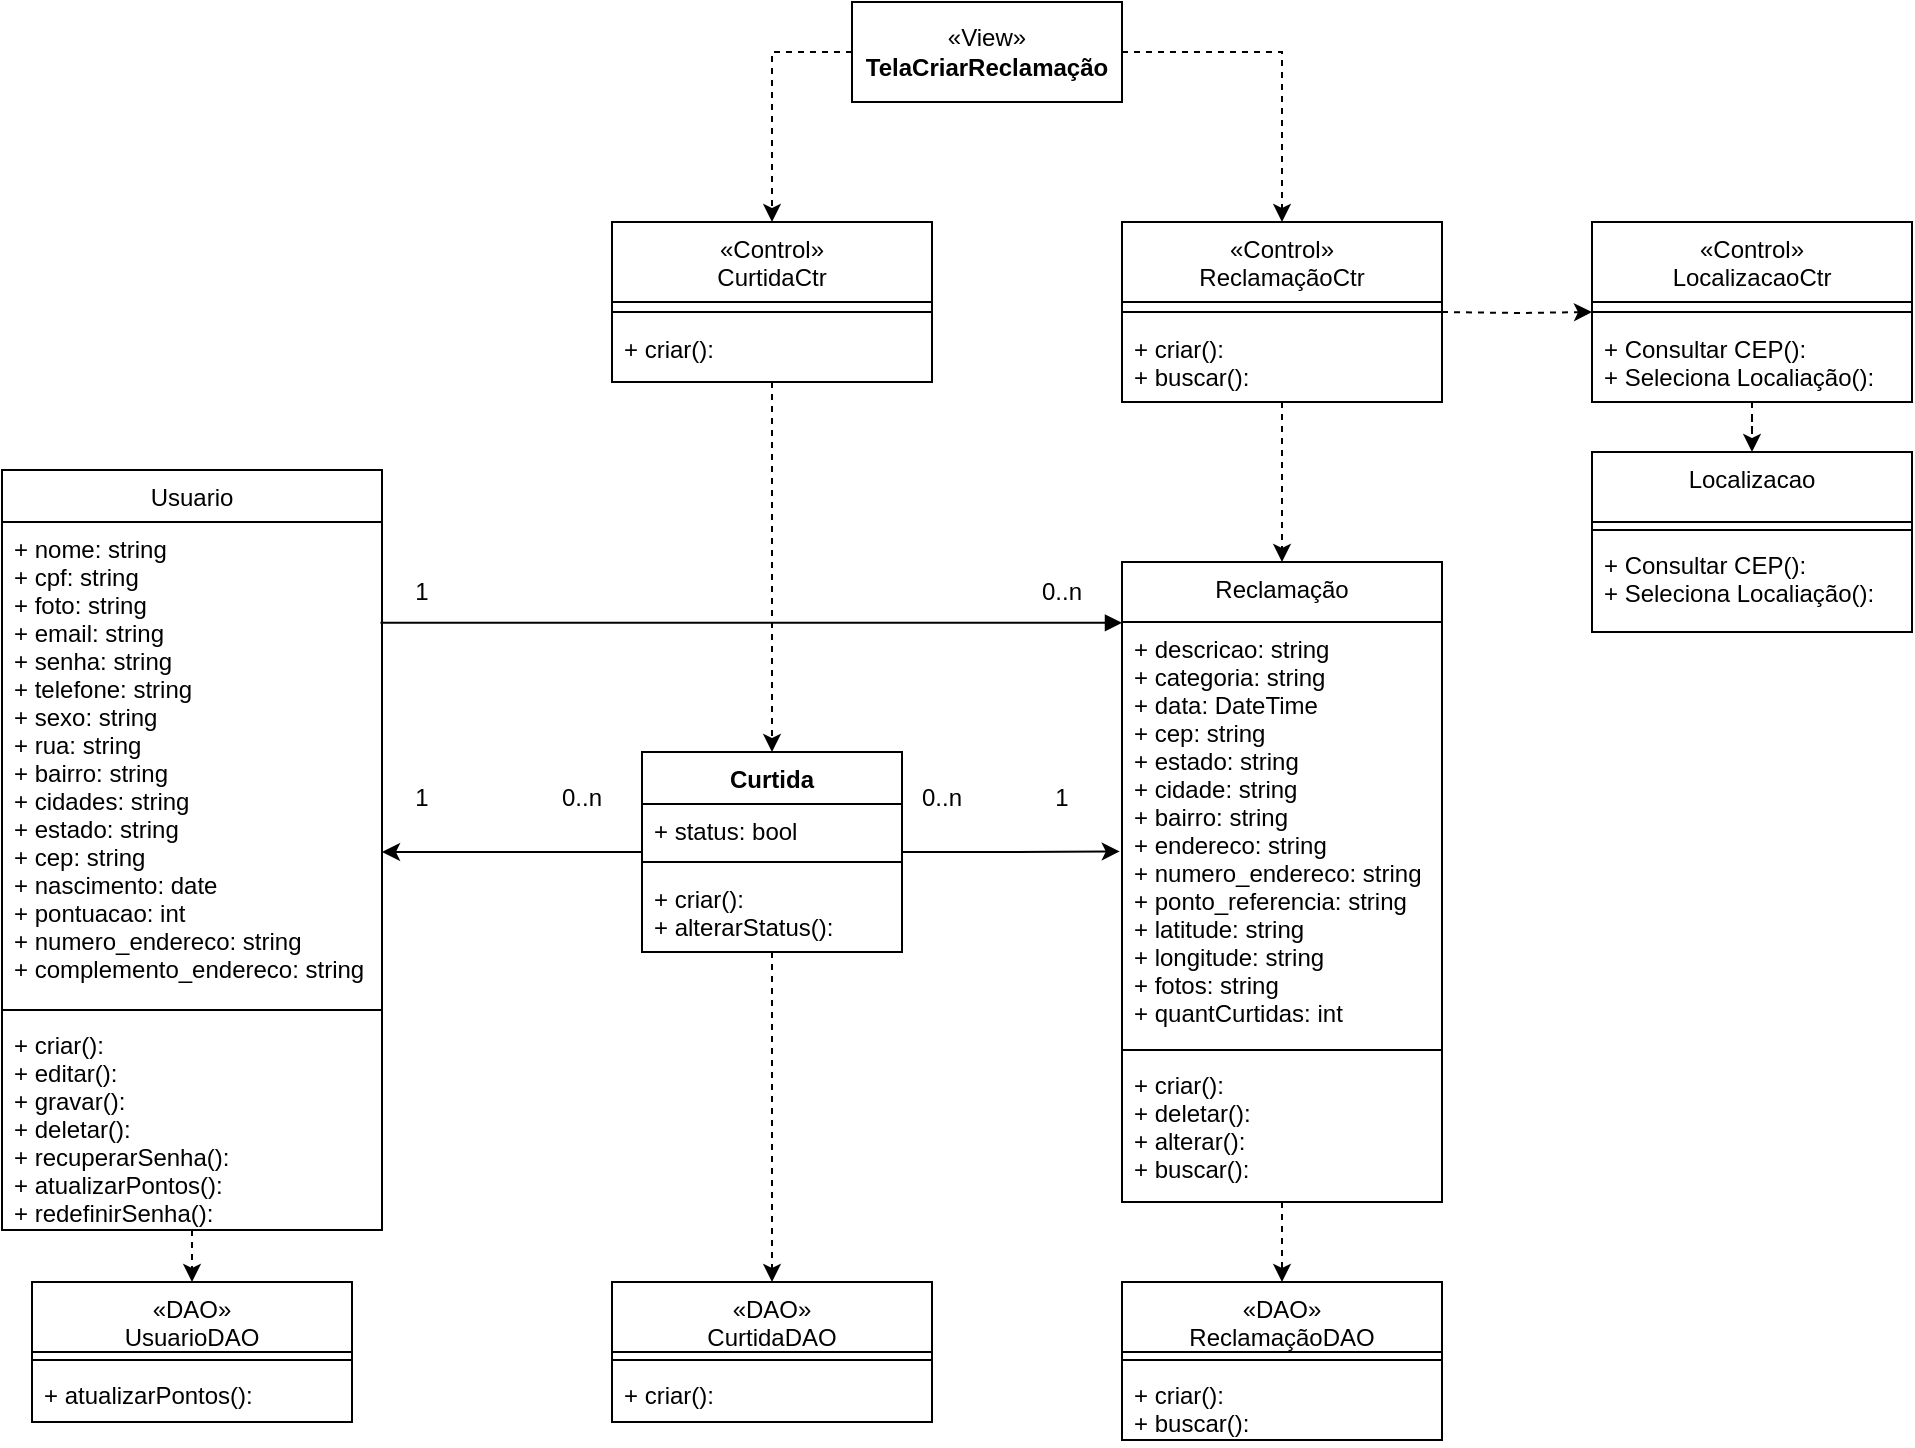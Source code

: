 <mxfile version="24.8.6">
  <diagram name="Página-1" id="EBU3mAtG2bRZfZd_lkEL">
    <mxGraphModel dx="1050" dy="522" grid="1" gridSize="10" guides="1" tooltips="1" connect="1" arrows="1" fold="1" page="1" pageScale="1" pageWidth="827" pageHeight="1169" math="0" shadow="0">
      <root>
        <mxCell id="0" />
        <mxCell id="1" parent="0" />
        <mxCell id="N0k2zek2Zn1cGOxXW6zy-1" value="Reclamação" style="swimlane;fontStyle=0;align=center;verticalAlign=top;childLayout=stackLayout;horizontal=1;startSize=30;horizontalStack=0;resizeParent=1;resizeLast=0;collapsible=1;marginBottom=0;rounded=0;shadow=0;strokeWidth=1;" parent="1" vertex="1">
          <mxGeometry x="575" y="320" width="160" height="320" as="geometry">
            <mxRectangle x="340" y="380" width="170" height="26" as="alternateBounds" />
          </mxGeometry>
        </mxCell>
        <mxCell id="N0k2zek2Zn1cGOxXW6zy-2" value="+ descricao: string&#xa;+ categoria: string&#xa;+ data: DateTime&#xa;+ cep: string&#xa;+ estado: string&#xa;+ cidade: string&#xa;+ bairro: string&#xa;+ endereco: string&#xa;+ numero_endereco: string&#xa;+ ponto_referencia: string&#xa;+ latitude: string&#xa;+ longitude: string&#xa;+ fotos: string&#xa;+ quantCurtidas: int" style="text;align=left;verticalAlign=top;spacingLeft=4;spacingRight=4;overflow=hidden;rotatable=0;points=[[0,0.5],[1,0.5]];portConstraint=eastwest;" parent="N0k2zek2Zn1cGOxXW6zy-1" vertex="1">
          <mxGeometry y="30" width="160" height="210" as="geometry" />
        </mxCell>
        <mxCell id="N0k2zek2Zn1cGOxXW6zy-3" value="" style="line;html=1;strokeWidth=1;align=left;verticalAlign=middle;spacingTop=-1;spacingLeft=3;spacingRight=3;rotatable=0;labelPosition=right;points=[];portConstraint=eastwest;" parent="N0k2zek2Zn1cGOxXW6zy-1" vertex="1">
          <mxGeometry y="240" width="160" height="8" as="geometry" />
        </mxCell>
        <mxCell id="N0k2zek2Zn1cGOxXW6zy-4" value="+ criar(): &#xa;+ deletar(): &#xa;+ alterar():&#xa;+ buscar():&#xa; " style="text;align=left;verticalAlign=top;spacingLeft=4;spacingRight=4;overflow=hidden;rotatable=0;points=[[0,0.5],[1,0.5]];portConstraint=eastwest;" parent="N0k2zek2Zn1cGOxXW6zy-1" vertex="1">
          <mxGeometry y="248" width="160" height="72" as="geometry" />
        </mxCell>
        <mxCell id="N0k2zek2Zn1cGOxXW6zy-5" style="edgeStyle=orthogonalEdgeStyle;rounded=0;orthogonalLoop=1;jettySize=auto;html=1;exitX=0.5;exitY=1;exitDx=0;exitDy=0;entryX=0.5;entryY=0;entryDx=0;entryDy=0;dashed=1;" parent="1" source="N0k2zek2Zn1cGOxXW6zy-6" target="N0k2zek2Zn1cGOxXW6zy-10" edge="1">
          <mxGeometry relative="1" as="geometry" />
        </mxCell>
        <mxCell id="N0k2zek2Zn1cGOxXW6zy-6" value="Usuario" style="swimlane;fontStyle=0;align=center;verticalAlign=top;childLayout=stackLayout;horizontal=1;startSize=26;horizontalStack=0;resizeParent=1;resizeLast=0;collapsible=1;marginBottom=0;rounded=0;shadow=0;strokeWidth=1;" parent="1" vertex="1">
          <mxGeometry x="15" y="274" width="190" height="380" as="geometry">
            <mxRectangle x="340" y="380" width="170" height="26" as="alternateBounds" />
          </mxGeometry>
        </mxCell>
        <mxCell id="N0k2zek2Zn1cGOxXW6zy-7" value="+ nome: string&#xa;+ cpf: string&#xa;+ foto: string&#xa;+ email: string&#xa;+ senha: string&#xa;+ telefone: string&#xa;+ sexo: string&#xa;+ rua: string&#xa;+ bairro: string&#xa;+ cidades: string&#xa;+ estado: string&#xa;+ cep: string&#xa;+ nascimento: date&#xa;+ pontuacao: int&#xa;+ numero_endereco: string&#xa;+ complemento_endereco: string" style="text;align=left;verticalAlign=top;spacingLeft=4;spacingRight=4;overflow=hidden;rotatable=0;points=[[0,0.5],[1,0.5]];portConstraint=eastwest;" parent="N0k2zek2Zn1cGOxXW6zy-6" vertex="1">
          <mxGeometry y="26" width="190" height="240" as="geometry" />
        </mxCell>
        <mxCell id="N0k2zek2Zn1cGOxXW6zy-8" value="" style="line;html=1;strokeWidth=1;align=left;verticalAlign=middle;spacingTop=-1;spacingLeft=3;spacingRight=3;rotatable=0;labelPosition=right;points=[];portConstraint=eastwest;" parent="N0k2zek2Zn1cGOxXW6zy-6" vertex="1">
          <mxGeometry y="266" width="190" height="8" as="geometry" />
        </mxCell>
        <mxCell id="N0k2zek2Zn1cGOxXW6zy-9" value="+ criar():&#xa;+ editar(): &#xa;+ gravar():&#xa;+ deletar(): &#xa;+ recuperarSenha():&#xa;+ atualizarPontos():&#xa;+ redefinirSenha():" style="text;align=left;verticalAlign=top;spacingLeft=4;spacingRight=4;overflow=hidden;rotatable=0;points=[[0,0.5],[1,0.5]];portConstraint=eastwest;" parent="N0k2zek2Zn1cGOxXW6zy-6" vertex="1">
          <mxGeometry y="274" width="190" height="106" as="geometry" />
        </mxCell>
        <mxCell id="N0k2zek2Zn1cGOxXW6zy-10" value="«DAO»&#xa;UsuarioDAO&#xa;" style="swimlane;fontStyle=0;align=center;verticalAlign=top;childLayout=stackLayout;horizontal=1;startSize=35;horizontalStack=0;resizeParent=1;resizeLast=0;collapsible=1;marginBottom=0;rounded=0;shadow=0;strokeWidth=1;" parent="1" vertex="1">
          <mxGeometry x="30" y="680" width="160" height="70" as="geometry">
            <mxRectangle x="340" y="380" width="170" height="26" as="alternateBounds" />
          </mxGeometry>
        </mxCell>
        <mxCell id="N0k2zek2Zn1cGOxXW6zy-11" value="" style="line;html=1;strokeWidth=1;align=left;verticalAlign=middle;spacingTop=-1;spacingLeft=3;spacingRight=3;rotatable=0;labelPosition=right;points=[];portConstraint=eastwest;" parent="N0k2zek2Zn1cGOxXW6zy-10" vertex="1">
          <mxGeometry y="35" width="160" height="8" as="geometry" />
        </mxCell>
        <mxCell id="N0k2zek2Zn1cGOxXW6zy-12" value="+ atualizarPontos():" style="text;align=left;verticalAlign=top;spacingLeft=4;spacingRight=4;overflow=hidden;rotatable=0;points=[[0,0.5],[1,0.5]];portConstraint=eastwest;" parent="N0k2zek2Zn1cGOxXW6zy-10" vertex="1">
          <mxGeometry y="43" width="160" height="27" as="geometry" />
        </mxCell>
        <mxCell id="N0k2zek2Zn1cGOxXW6zy-13" style="edgeStyle=orthogonalEdgeStyle;rounded=0;orthogonalLoop=1;jettySize=auto;html=1;exitX=0.5;exitY=1;exitDx=0;exitDy=0;entryX=0.5;entryY=0;entryDx=0;entryDy=0;dashed=1;" parent="1" source="N0k2zek2Zn1cGOxXW6zy-1" target="N0k2zek2Zn1cGOxXW6zy-24" edge="1">
          <mxGeometry relative="1" as="geometry">
            <mxPoint x="655" y="625" as="targetPoint" />
          </mxGeometry>
        </mxCell>
        <mxCell id="N0k2zek2Zn1cGOxXW6zy-14" style="edgeStyle=orthogonalEdgeStyle;rounded=0;orthogonalLoop=1;jettySize=auto;html=1;entryX=0.5;entryY=0;entryDx=0;entryDy=0;dashed=1;exitX=1;exitY=0.5;exitDx=0;exitDy=0;" parent="1" source="N0k2zek2Zn1cGOxXW6zy-16" target="N0k2zek2Zn1cGOxXW6zy-18" edge="1">
          <mxGeometry relative="1" as="geometry">
            <mxPoint x="525" y="115" as="targetPoint" />
          </mxGeometry>
        </mxCell>
        <mxCell id="N0k2zek2Zn1cGOxXW6zy-15" style="edgeStyle=orthogonalEdgeStyle;rounded=0;orthogonalLoop=1;jettySize=auto;html=1;entryX=0.5;entryY=0;entryDx=0;entryDy=0;dashed=1;exitX=0;exitY=0.5;exitDx=0;exitDy=0;" parent="1" source="N0k2zek2Zn1cGOxXW6zy-16" target="N0k2zek2Zn1cGOxXW6zy-28" edge="1">
          <mxGeometry relative="1" as="geometry" />
        </mxCell>
        <mxCell id="N0k2zek2Zn1cGOxXW6zy-16" value="«View»&lt;br&gt;&lt;b&gt;TelaCriarReclamação&lt;br&gt;&lt;/b&gt;" style="html=1;whiteSpace=wrap;" parent="1" vertex="1">
          <mxGeometry x="440" y="40" width="135" height="50" as="geometry" />
        </mxCell>
        <mxCell id="N0k2zek2Zn1cGOxXW6zy-17" style="edgeStyle=orthogonalEdgeStyle;rounded=0;orthogonalLoop=1;jettySize=auto;html=1;exitX=0.5;exitY=1;exitDx=0;exitDy=0;entryX=0.5;entryY=0;entryDx=0;entryDy=0;dashed=1;" parent="1" source="N0k2zek2Zn1cGOxXW6zy-18" target="N0k2zek2Zn1cGOxXW6zy-1" edge="1">
          <mxGeometry relative="1" as="geometry">
            <mxPoint x="497.5" y="140" as="sourcePoint" />
          </mxGeometry>
        </mxCell>
        <mxCell id="N0k2zek2Zn1cGOxXW6zy-18" value="«Control»&#xa;ReclamaçãoCtr" style="swimlane;fontStyle=0;align=center;verticalAlign=top;childLayout=stackLayout;horizontal=1;startSize=40;horizontalStack=0;resizeParent=1;resizeLast=0;collapsible=1;marginBottom=0;rounded=0;shadow=0;strokeWidth=1;" parent="1" vertex="1">
          <mxGeometry x="575" y="150" width="160" height="90" as="geometry">
            <mxRectangle x="340" y="380" width="170" height="26" as="alternateBounds" />
          </mxGeometry>
        </mxCell>
        <mxCell id="N0k2zek2Zn1cGOxXW6zy-19" value="" style="line;html=1;strokeWidth=1;align=left;verticalAlign=middle;spacingTop=-1;spacingLeft=3;spacingRight=3;rotatable=0;labelPosition=right;points=[];portConstraint=eastwest;" parent="N0k2zek2Zn1cGOxXW6zy-18" vertex="1">
          <mxGeometry y="40" width="160" height="10" as="geometry" />
        </mxCell>
        <mxCell id="N0k2zek2Zn1cGOxXW6zy-20" value="+ criar():&#xa;+ buscar():" style="text;align=left;verticalAlign=top;spacingLeft=4;spacingRight=4;overflow=hidden;rotatable=0;points=[[0,0.5],[1,0.5]];portConstraint=eastwest;" parent="N0k2zek2Zn1cGOxXW6zy-18" vertex="1">
          <mxGeometry y="50" width="160" height="36" as="geometry" />
        </mxCell>
        <mxCell id="N0k2zek2Zn1cGOxXW6zy-21" value="1" style="text;html=1;align=center;verticalAlign=middle;whiteSpace=wrap;rounded=0;" parent="1" vertex="1">
          <mxGeometry x="195" y="320" width="60" height="30" as="geometry" />
        </mxCell>
        <mxCell id="N0k2zek2Zn1cGOxXW6zy-22" value="0..n" style="text;html=1;align=center;verticalAlign=middle;whiteSpace=wrap;rounded=0;" parent="1" vertex="1">
          <mxGeometry x="515" y="320" width="60" height="30" as="geometry" />
        </mxCell>
        <mxCell id="N0k2zek2Zn1cGOxXW6zy-23" value="" style="endArrow=block;endFill=1;html=1;edgeStyle=orthogonalEdgeStyle;align=left;verticalAlign=top;rounded=0;exitX=0.996;exitY=0.21;exitDx=0;exitDy=0;exitPerimeter=0;" parent="1" source="N0k2zek2Zn1cGOxXW6zy-7" target="N0k2zek2Zn1cGOxXW6zy-1" edge="1">
          <mxGeometry x="-1" relative="1" as="geometry">
            <mxPoint x="230" y="361" as="sourcePoint" />
            <mxPoint x="375" y="350" as="targetPoint" />
            <Array as="points">
              <mxPoint x="485" y="350" />
              <mxPoint x="485" y="350" />
            </Array>
          </mxGeometry>
        </mxCell>
        <mxCell id="N0k2zek2Zn1cGOxXW6zy-24" value="«DAO»&#xa;ReclamaçãoDAO&#xa;" style="swimlane;fontStyle=0;align=center;verticalAlign=top;childLayout=stackLayout;horizontal=1;startSize=35;horizontalStack=0;resizeParent=1;resizeLast=0;collapsible=1;marginBottom=0;rounded=0;shadow=0;strokeWidth=1;" parent="1" vertex="1">
          <mxGeometry x="575" y="680" width="160" height="79" as="geometry">
            <mxRectangle x="340" y="380" width="170" height="26" as="alternateBounds" />
          </mxGeometry>
        </mxCell>
        <mxCell id="N0k2zek2Zn1cGOxXW6zy-25" value="" style="line;html=1;strokeWidth=1;align=left;verticalAlign=middle;spacingTop=-1;spacingLeft=3;spacingRight=3;rotatable=0;labelPosition=right;points=[];portConstraint=eastwest;" parent="N0k2zek2Zn1cGOxXW6zy-24" vertex="1">
          <mxGeometry y="35" width="160" height="8" as="geometry" />
        </mxCell>
        <mxCell id="N0k2zek2Zn1cGOxXW6zy-26" value="+ criar():&#xa;+ buscar():" style="text;align=left;verticalAlign=top;spacingLeft=4;spacingRight=4;overflow=hidden;rotatable=0;points=[[0,0.5],[1,0.5]];portConstraint=eastwest;" parent="N0k2zek2Zn1cGOxXW6zy-24" vertex="1">
          <mxGeometry y="43" width="160" height="36" as="geometry" />
        </mxCell>
        <mxCell id="N0k2zek2Zn1cGOxXW6zy-27" style="edgeStyle=orthogonalEdgeStyle;rounded=0;orthogonalLoop=1;jettySize=auto;html=1;entryX=0.5;entryY=0;entryDx=0;entryDy=0;dashed=1;" parent="1" source="N0k2zek2Zn1cGOxXW6zy-28" target="N0k2zek2Zn1cGOxXW6zy-34" edge="1">
          <mxGeometry relative="1" as="geometry" />
        </mxCell>
        <mxCell id="N0k2zek2Zn1cGOxXW6zy-28" value="«Control»&#xa;CurtidaCtr" style="swimlane;fontStyle=0;align=center;verticalAlign=top;childLayout=stackLayout;horizontal=1;startSize=40;horizontalStack=0;resizeParent=1;resizeLast=0;collapsible=1;marginBottom=0;rounded=0;shadow=0;strokeWidth=1;" parent="1" vertex="1">
          <mxGeometry x="320" y="150" width="160" height="80" as="geometry">
            <mxRectangle x="340" y="380" width="170" height="26" as="alternateBounds" />
          </mxGeometry>
        </mxCell>
        <mxCell id="N0k2zek2Zn1cGOxXW6zy-29" value="" style="line;html=1;strokeWidth=1;align=left;verticalAlign=middle;spacingTop=-1;spacingLeft=3;spacingRight=3;rotatable=0;labelPosition=right;points=[];portConstraint=eastwest;" parent="N0k2zek2Zn1cGOxXW6zy-28" vertex="1">
          <mxGeometry y="40" width="160" height="10" as="geometry" />
        </mxCell>
        <mxCell id="N0k2zek2Zn1cGOxXW6zy-30" value="+ criar():" style="text;align=left;verticalAlign=top;spacingLeft=4;spacingRight=4;overflow=hidden;rotatable=0;points=[[0,0.5],[1,0.5]];portConstraint=eastwest;" parent="N0k2zek2Zn1cGOxXW6zy-28" vertex="1">
          <mxGeometry y="50" width="160" height="30" as="geometry" />
        </mxCell>
        <mxCell id="N0k2zek2Zn1cGOxXW6zy-31" style="edgeStyle=orthogonalEdgeStyle;rounded=0;orthogonalLoop=1;jettySize=auto;html=1;entryX=0.5;entryY=0;entryDx=0;entryDy=0;dashed=1;" parent="1" source="N0k2zek2Zn1cGOxXW6zy-34" target="N0k2zek2Zn1cGOxXW6zy-38" edge="1">
          <mxGeometry relative="1" as="geometry" />
        </mxCell>
        <mxCell id="N0k2zek2Zn1cGOxXW6zy-32" style="edgeStyle=orthogonalEdgeStyle;rounded=0;orthogonalLoop=1;jettySize=auto;html=1;entryX=-0.007;entryY=0.956;entryDx=0;entryDy=0;entryPerimeter=0;" parent="1" source="N0k2zek2Zn1cGOxXW6zy-34" edge="1">
          <mxGeometry relative="1" as="geometry">
            <mxPoint x="573.88" y="464.72" as="targetPoint" />
          </mxGeometry>
        </mxCell>
        <mxCell id="N0k2zek2Zn1cGOxXW6zy-33" style="edgeStyle=orthogonalEdgeStyle;rounded=0;orthogonalLoop=1;jettySize=auto;html=1;" parent="1" source="N0k2zek2Zn1cGOxXW6zy-34" target="N0k2zek2Zn1cGOxXW6zy-6" edge="1">
          <mxGeometry relative="1" as="geometry">
            <Array as="points">
              <mxPoint x="245" y="465" />
              <mxPoint x="245" y="465" />
            </Array>
          </mxGeometry>
        </mxCell>
        <mxCell id="N0k2zek2Zn1cGOxXW6zy-34" value="Curtida" style="swimlane;fontStyle=1;align=center;verticalAlign=top;childLayout=stackLayout;horizontal=1;startSize=26;horizontalStack=0;resizeParent=1;resizeParentMax=0;resizeLast=0;collapsible=1;marginBottom=0;whiteSpace=wrap;html=1;" parent="1" vertex="1">
          <mxGeometry x="335" y="415" width="130" height="100" as="geometry">
            <mxRectangle x="318.5" y="230" width="80" height="30" as="alternateBounds" />
          </mxGeometry>
        </mxCell>
        <mxCell id="N0k2zek2Zn1cGOxXW6zy-35" value="+ status: bool" style="text;strokeColor=none;fillColor=none;align=left;verticalAlign=top;spacingLeft=4;spacingRight=4;overflow=hidden;rotatable=0;points=[[0,0.5],[1,0.5]];portConstraint=eastwest;whiteSpace=wrap;html=1;" parent="N0k2zek2Zn1cGOxXW6zy-34" vertex="1">
          <mxGeometry y="26" width="130" height="24" as="geometry" />
        </mxCell>
        <mxCell id="N0k2zek2Zn1cGOxXW6zy-36" value="" style="line;strokeWidth=1;fillColor=none;align=left;verticalAlign=middle;spacingTop=-1;spacingLeft=3;spacingRight=3;rotatable=0;labelPosition=right;points=[];portConstraint=eastwest;strokeColor=inherit;" parent="N0k2zek2Zn1cGOxXW6zy-34" vertex="1">
          <mxGeometry y="50" width="130" height="10" as="geometry" />
        </mxCell>
        <mxCell id="N0k2zek2Zn1cGOxXW6zy-37" value="+ criar():&#xa;+ alterarStatus(): " style="text;align=left;verticalAlign=top;spacingLeft=4;spacingRight=4;overflow=hidden;rotatable=0;points=[[0,0.5],[1,0.5]];portConstraint=eastwest;" parent="N0k2zek2Zn1cGOxXW6zy-34" vertex="1">
          <mxGeometry y="60" width="130" height="40" as="geometry" />
        </mxCell>
        <mxCell id="N0k2zek2Zn1cGOxXW6zy-38" value="«DAO»&#xa;CurtidaDAO&#xa;" style="swimlane;fontStyle=0;align=center;verticalAlign=top;childLayout=stackLayout;horizontal=1;startSize=35;horizontalStack=0;resizeParent=1;resizeLast=0;collapsible=1;marginBottom=0;rounded=0;shadow=0;strokeWidth=1;" parent="1" vertex="1">
          <mxGeometry x="320" y="680" width="160" height="70" as="geometry">
            <mxRectangle x="340" y="380" width="170" height="26" as="alternateBounds" />
          </mxGeometry>
        </mxCell>
        <mxCell id="N0k2zek2Zn1cGOxXW6zy-39" value="" style="line;html=1;strokeWidth=1;align=left;verticalAlign=middle;spacingTop=-1;spacingLeft=3;spacingRight=3;rotatable=0;labelPosition=right;points=[];portConstraint=eastwest;" parent="N0k2zek2Zn1cGOxXW6zy-38" vertex="1">
          <mxGeometry y="35" width="160" height="8" as="geometry" />
        </mxCell>
        <mxCell id="N0k2zek2Zn1cGOxXW6zy-40" value="+ criar():&#xa;" style="text;align=left;verticalAlign=top;spacingLeft=4;spacingRight=4;overflow=hidden;rotatable=0;points=[[0,0.5],[1,0.5]];portConstraint=eastwest;" parent="N0k2zek2Zn1cGOxXW6zy-38" vertex="1">
          <mxGeometry y="43" width="160" height="27" as="geometry" />
        </mxCell>
        <mxCell id="N0k2zek2Zn1cGOxXW6zy-41" value="0..n" style="text;html=1;align=center;verticalAlign=middle;whiteSpace=wrap;rounded=0;" parent="1" vertex="1">
          <mxGeometry x="275" y="423" width="60" height="30" as="geometry" />
        </mxCell>
        <mxCell id="N0k2zek2Zn1cGOxXW6zy-42" value="1" style="text;html=1;align=center;verticalAlign=middle;whiteSpace=wrap;rounded=0;" parent="1" vertex="1">
          <mxGeometry x="195" y="423" width="60" height="30" as="geometry" />
        </mxCell>
        <mxCell id="N0k2zek2Zn1cGOxXW6zy-43" value="0..n" style="text;html=1;align=center;verticalAlign=middle;whiteSpace=wrap;rounded=0;" parent="1" vertex="1">
          <mxGeometry x="455" y="423" width="60" height="30" as="geometry" />
        </mxCell>
        <mxCell id="N0k2zek2Zn1cGOxXW6zy-44" value="1" style="text;html=1;align=center;verticalAlign=middle;whiteSpace=wrap;rounded=0;" parent="1" vertex="1">
          <mxGeometry x="515" y="423" width="60" height="30" as="geometry" />
        </mxCell>
        <mxCell id="HAGbVoS7w31ZrtYS6ykh-1" value="«Control»&#xa;LocalizacaoCtr" style="swimlane;fontStyle=0;align=center;verticalAlign=top;childLayout=stackLayout;horizontal=1;startSize=40;horizontalStack=0;resizeParent=1;resizeLast=0;collapsible=1;marginBottom=0;rounded=0;shadow=0;strokeWidth=1;" parent="1" vertex="1">
          <mxGeometry x="810" y="150" width="160" height="90" as="geometry">
            <mxRectangle x="340" y="380" width="170" height="26" as="alternateBounds" />
          </mxGeometry>
        </mxCell>
        <mxCell id="HAGbVoS7w31ZrtYS6ykh-2" value="" style="line;html=1;strokeWidth=1;align=left;verticalAlign=middle;spacingTop=-1;spacingLeft=3;spacingRight=3;rotatable=0;labelPosition=right;points=[];portConstraint=eastwest;" parent="HAGbVoS7w31ZrtYS6ykh-1" vertex="1">
          <mxGeometry y="40" width="160" height="10" as="geometry" />
        </mxCell>
        <mxCell id="HAGbVoS7w31ZrtYS6ykh-3" value="+ Consultar CEP():&#xa;+ Seleciona Localiação():" style="text;align=left;verticalAlign=top;spacingLeft=4;spacingRight=4;overflow=hidden;rotatable=0;points=[[0,0.5],[1,0.5]];portConstraint=eastwest;" parent="HAGbVoS7w31ZrtYS6ykh-1" vertex="1">
          <mxGeometry y="50" width="160" height="40" as="geometry" />
        </mxCell>
        <mxCell id="HAGbVoS7w31ZrtYS6ykh-4" value="Localizacao" style="swimlane;fontStyle=0;align=center;verticalAlign=top;childLayout=stackLayout;horizontal=1;startSize=35;horizontalStack=0;resizeParent=1;resizeLast=0;collapsible=1;marginBottom=0;rounded=0;shadow=0;strokeWidth=1;" parent="1" vertex="1">
          <mxGeometry x="810" y="265" width="160" height="90" as="geometry">
            <mxRectangle x="340" y="380" width="170" height="26" as="alternateBounds" />
          </mxGeometry>
        </mxCell>
        <mxCell id="HAGbVoS7w31ZrtYS6ykh-5" value="" style="line;html=1;strokeWidth=1;align=left;verticalAlign=middle;spacingTop=-1;spacingLeft=3;spacingRight=3;rotatable=0;labelPosition=right;points=[];portConstraint=eastwest;" parent="HAGbVoS7w31ZrtYS6ykh-4" vertex="1">
          <mxGeometry y="35" width="160" height="8" as="geometry" />
        </mxCell>
        <mxCell id="HAGbVoS7w31ZrtYS6ykh-6" value="+ Consultar CEP():&#xa;+ Seleciona Localiação():" style="text;align=left;verticalAlign=top;spacingLeft=4;spacingRight=4;overflow=hidden;rotatable=0;points=[[0,0.5],[1,0.5]];portConstraint=eastwest;" parent="HAGbVoS7w31ZrtYS6ykh-4" vertex="1">
          <mxGeometry y="43" width="160" height="47" as="geometry" />
        </mxCell>
        <mxCell id="HAGbVoS7w31ZrtYS6ykh-7" style="edgeStyle=orthogonalEdgeStyle;rounded=0;orthogonalLoop=1;jettySize=auto;html=1;exitX=1;exitY=0.5;exitDx=0;exitDy=0;dashed=1;entryX=0;entryY=0.5;entryDx=0;entryDy=0;" parent="1" target="HAGbVoS7w31ZrtYS6ykh-1" edge="1">
          <mxGeometry relative="1" as="geometry">
            <mxPoint x="735" y="195" as="sourcePoint" />
            <mxPoint x="665" y="275" as="targetPoint" />
          </mxGeometry>
        </mxCell>
        <mxCell id="HAGbVoS7w31ZrtYS6ykh-8" style="edgeStyle=orthogonalEdgeStyle;rounded=0;orthogonalLoop=1;jettySize=auto;html=1;dashed=1;entryX=0.5;entryY=0;entryDx=0;entryDy=0;" parent="1" source="HAGbVoS7w31ZrtYS6ykh-1" target="HAGbVoS7w31ZrtYS6ykh-4" edge="1">
          <mxGeometry relative="1" as="geometry">
            <mxPoint x="665" y="245" as="sourcePoint" />
            <mxPoint x="665" y="275" as="targetPoint" />
          </mxGeometry>
        </mxCell>
      </root>
    </mxGraphModel>
  </diagram>
</mxfile>
